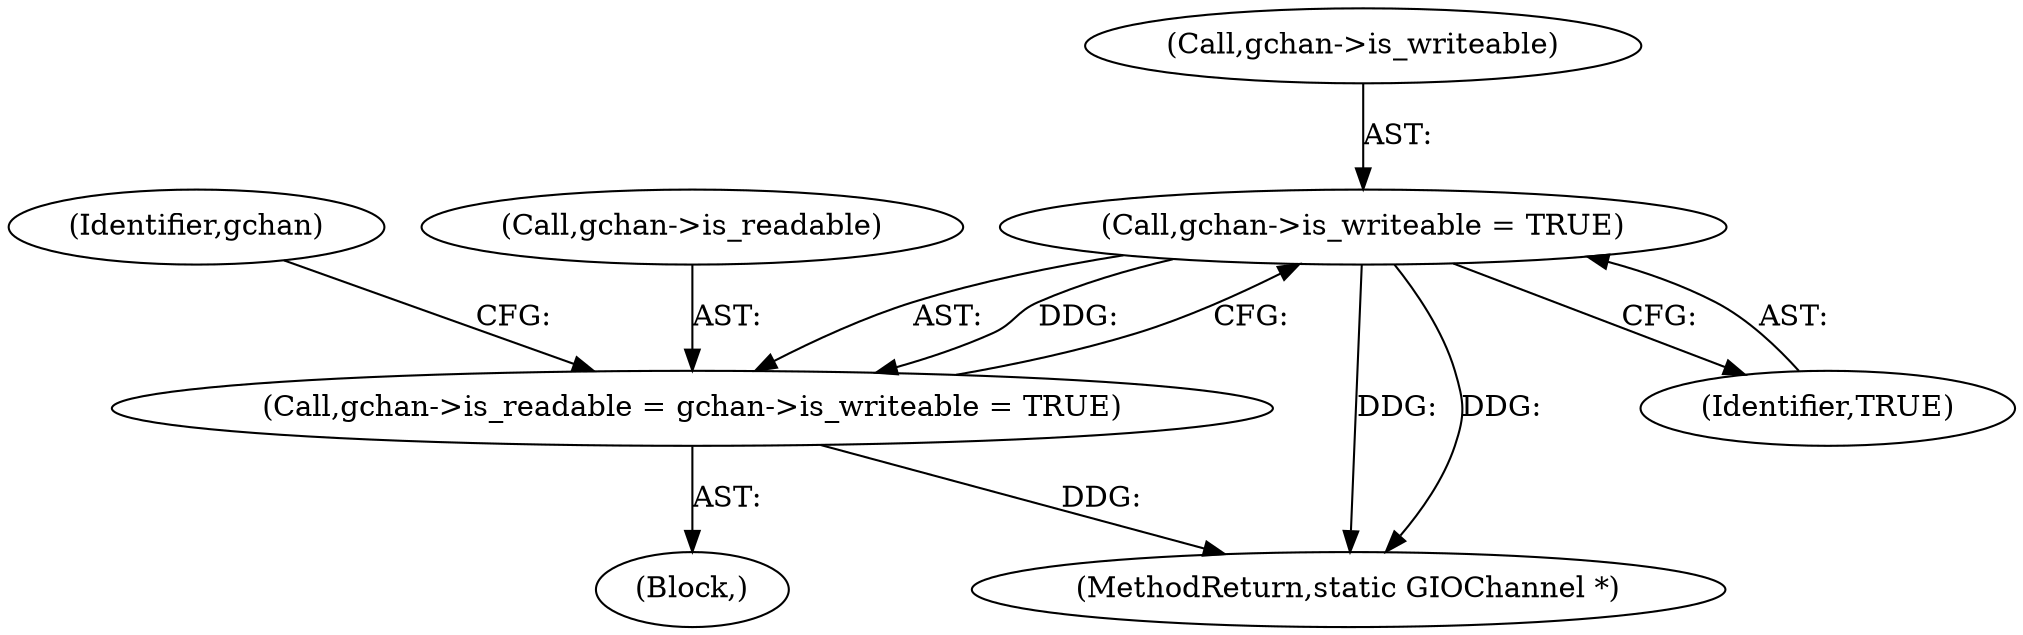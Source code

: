 digraph "0_irssi-proxy_85bbc05b21678e80423815d2ef1dfe26208491ab@API" {
"1000382" [label="(Call,gchan->is_writeable = TRUE)"];
"1000378" [label="(Call,gchan->is_readable = gchan->is_writeable = TRUE)"];
"1000389" [label="(Identifier,gchan)"];
"1000379" [label="(Call,gchan->is_readable)"];
"1000394" [label="(MethodReturn,static GIOChannel *)"];
"1000382" [label="(Call,gchan->is_writeable = TRUE)"];
"1000378" [label="(Call,gchan->is_readable = gchan->is_writeable = TRUE)"];
"1000108" [label="(Block,)"];
"1000386" [label="(Identifier,TRUE)"];
"1000383" [label="(Call,gchan->is_writeable)"];
"1000382" -> "1000378"  [label="AST: "];
"1000382" -> "1000386"  [label="CFG: "];
"1000383" -> "1000382"  [label="AST: "];
"1000386" -> "1000382"  [label="AST: "];
"1000378" -> "1000382"  [label="CFG: "];
"1000382" -> "1000394"  [label="DDG: "];
"1000382" -> "1000394"  [label="DDG: "];
"1000382" -> "1000378"  [label="DDG: "];
"1000378" -> "1000108"  [label="AST: "];
"1000379" -> "1000378"  [label="AST: "];
"1000389" -> "1000378"  [label="CFG: "];
"1000378" -> "1000394"  [label="DDG: "];
}
